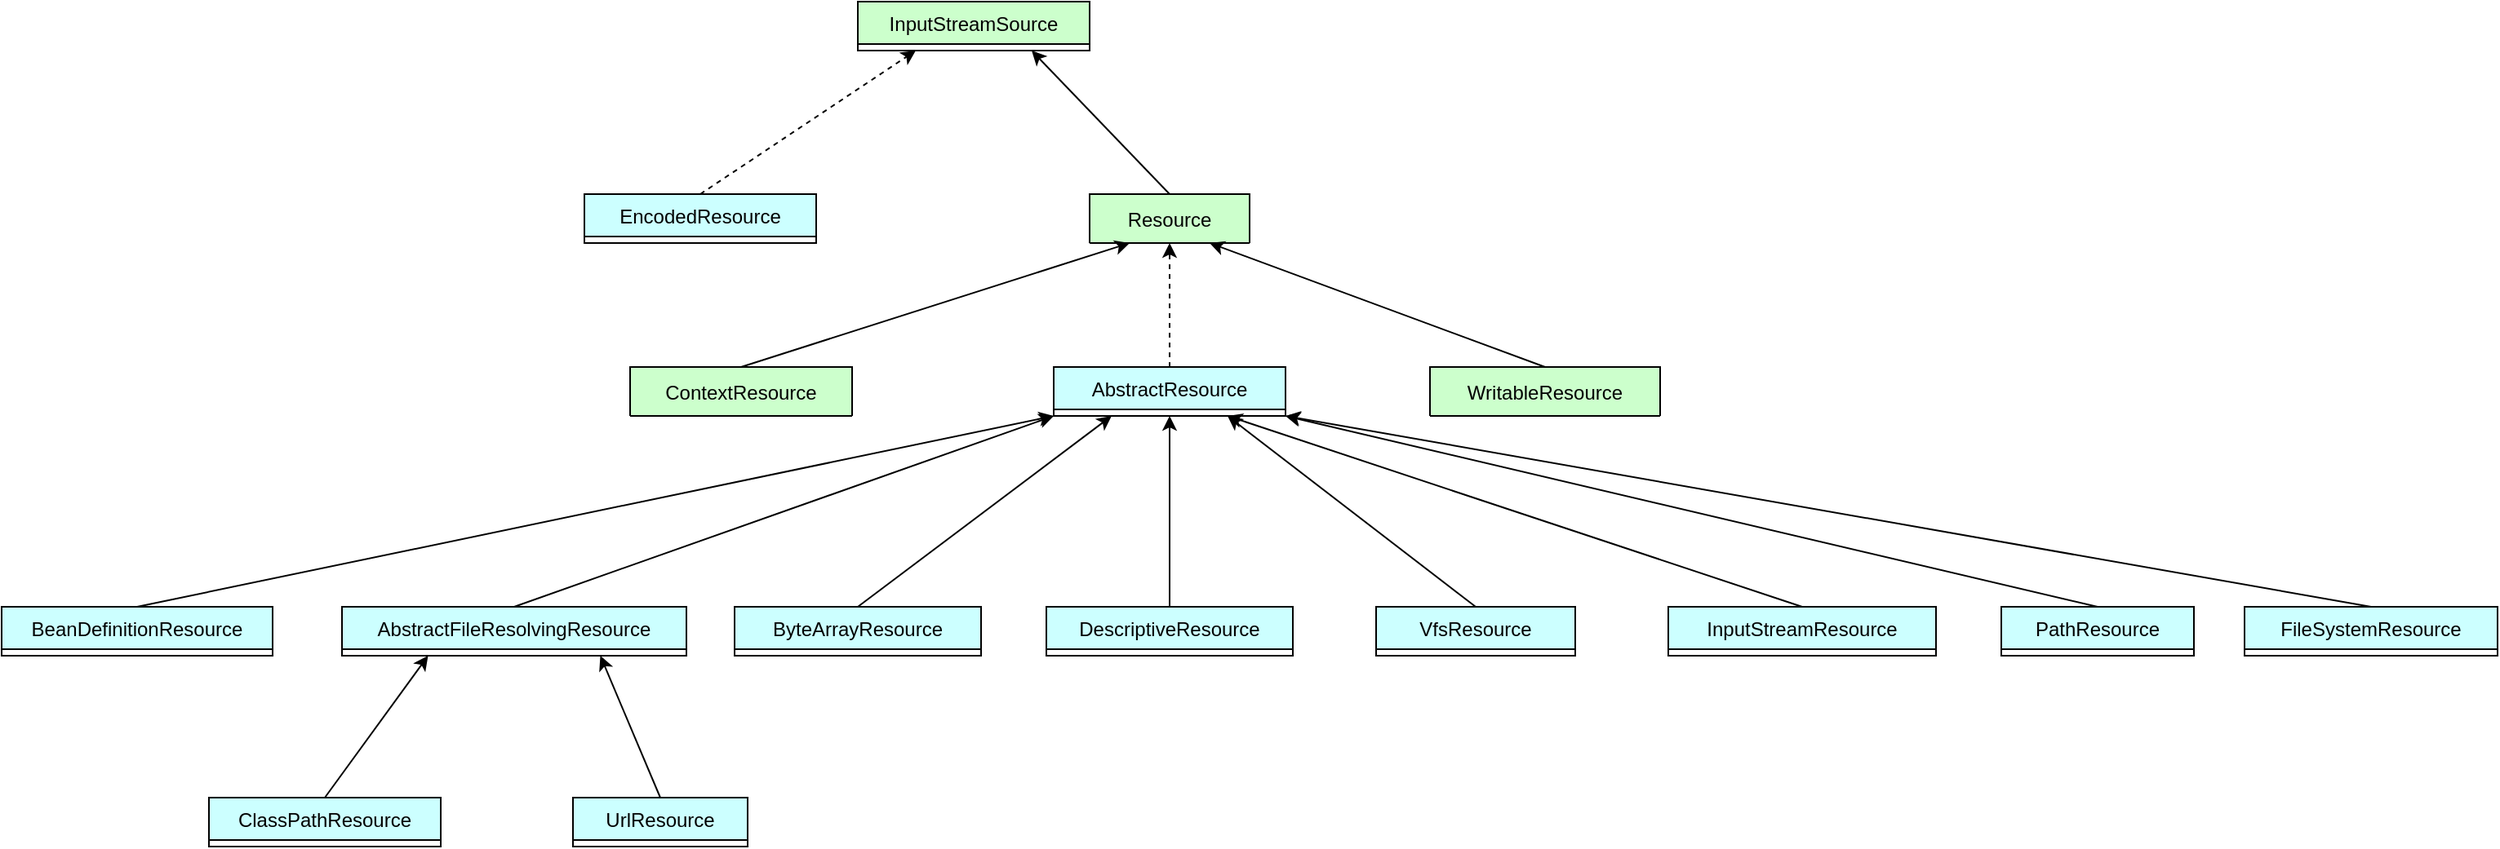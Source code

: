 <mxfile version="20.2.3" type="github">
  <diagram id="aS9pjdUC0Do7hMSleVWt" name="第 1 页">
    <mxGraphModel dx="1955" dy="896" grid="0" gridSize="10" guides="1" tooltips="1" connect="1" arrows="1" fold="1" page="1" pageScale="1" pageWidth="1654" pageHeight="1169" background="none" math="0" shadow="0">
      <root>
        <mxCell id="0" />
        <mxCell id="1" parent="0" />
        <mxCell id="eDFqkNTLr4-eCkODvhOK-2" value="InputStreamSource" style="swimlane;fontStyle=0;childLayout=stackLayout;horizontal=1;startSize=26;fillColor=#CCFFCC;horizontalStack=0;resizeParent=1;resizeParentMax=0;resizeLast=0;collapsible=1;marginBottom=0;direction=east;strokeColor=default;swimlaneLine=1;glass=0;rounded=0;shadow=0;" parent="1" vertex="1" collapsed="1">
          <mxGeometry x="582.5" y="105" width="142" height="30" as="geometry">
            <mxRectangle x="758" y="56" width="180" height="52" as="alternateBounds" />
          </mxGeometry>
        </mxCell>
        <mxCell id="eDFqkNTLr4-eCkODvhOK-3" value="" style="text;strokeColor=none;fillColor=#CCFFCC;align=left;verticalAlign=top;spacingLeft=4;spacingRight=4;overflow=hidden;rotatable=0;points=[[0,0.5],[1,0.5]];portConstraint=eastwest;" parent="eDFqkNTLr4-eCkODvhOK-2" vertex="1">
          <mxGeometry y="26" width="180" height="26" as="geometry" />
        </mxCell>
        <mxCell id="CscIat6FRDX-j5f2x0rS-14" value="EncodedResource" style="swimlane;fontStyle=0;childLayout=stackLayout;horizontal=1;startSize=26;fillColor=#CCFFFF;horizontalStack=0;resizeParent=1;resizeParentMax=0;resizeLast=0;collapsible=1;marginBottom=0;direction=east;strokeColor=default;swimlaneLine=1;glass=0;rounded=0;shadow=0;" parent="1" vertex="1" collapsed="1">
          <mxGeometry x="415" y="223" width="142" height="30" as="geometry">
            <mxRectangle x="604" y="162" width="183" height="52" as="alternateBounds" />
          </mxGeometry>
        </mxCell>
        <mxCell id="CscIat6FRDX-j5f2x0rS-15" value="" style="text;strokeColor=none;fillColor=#CCFFFF;align=left;verticalAlign=top;spacingLeft=4;spacingRight=4;overflow=hidden;rotatable=0;points=[[0,0.5],[1,0.5]];portConstraint=eastwest;" parent="CscIat6FRDX-j5f2x0rS-14" vertex="1">
          <mxGeometry y="26" width="183" height="26" as="geometry" />
        </mxCell>
        <mxCell id="CscIat6FRDX-j5f2x0rS-34" value="" style="endArrow=classic;html=1;rounded=0;exitX=0.5;exitY=0;exitDx=0;exitDy=0;entryX=0.75;entryY=1;entryDx=0;entryDy=0;" parent="1" source="pwm8pi5SUgmq0KaPsRMn-31" target="pwm8pi5SUgmq0KaPsRMn-9" edge="1">
          <mxGeometry width="50" height="50" relative="1" as="geometry">
            <mxPoint x="101" y="162" as="sourcePoint" />
            <mxPoint x="157" y="108" as="targetPoint" />
          </mxGeometry>
        </mxCell>
        <mxCell id="CscIat6FRDX-j5f2x0rS-35" value="" style="endArrow=classic;html=1;rounded=0;dashed=1;exitX=0.5;exitY=0;exitDx=0;exitDy=0;entryX=0.5;entryY=1;entryDx=0;entryDy=0;" parent="1" source="pwm8pi5SUgmq0KaPsRMn-7" target="pwm8pi5SUgmq0KaPsRMn-1" edge="1">
          <mxGeometry width="50" height="50" relative="1" as="geometry">
            <mxPoint x="95" y="346" as="sourcePoint" />
            <mxPoint x="163" y="292" as="targetPoint" />
          </mxGeometry>
        </mxCell>
        <mxCell id="pwm8pi5SUgmq0KaPsRMn-1" value="Resource" style="swimlane;fontStyle=0;childLayout=stackLayout;horizontal=1;startSize=30;fillColor=#CCFFCC;horizontalStack=0;resizeParent=1;resizeParentMax=0;resizeLast=0;collapsible=1;marginBottom=0;direction=east;strokeColor=default;swimlaneLine=1;glass=0;rounded=0;shadow=0;" vertex="1" collapsed="1" parent="1">
          <mxGeometry x="724.5" y="223" width="98" height="30" as="geometry">
            <mxRectangle x="758" y="56" width="180" height="52" as="alternateBounds" />
          </mxGeometry>
        </mxCell>
        <mxCell id="pwm8pi5SUgmq0KaPsRMn-2" value="" style="text;strokeColor=none;fillColor=#CCFFCC;align=left;verticalAlign=top;spacingLeft=4;spacingRight=4;overflow=hidden;rotatable=0;points=[[0,0.5],[1,0.5]];portConstraint=eastwest;" vertex="1" parent="pwm8pi5SUgmq0KaPsRMn-1">
          <mxGeometry y="26" width="180" height="26" as="geometry" />
        </mxCell>
        <mxCell id="pwm8pi5SUgmq0KaPsRMn-3" value="ContextResource" style="swimlane;fontStyle=0;childLayout=stackLayout;horizontal=1;startSize=30;fillColor=#CCFFCC;horizontalStack=0;resizeParent=1;resizeParentMax=0;resizeLast=0;collapsible=1;marginBottom=0;direction=east;strokeColor=default;swimlaneLine=1;glass=0;rounded=0;shadow=0;" vertex="1" collapsed="1" parent="1">
          <mxGeometry x="443" y="329" width="136" height="30" as="geometry">
            <mxRectangle x="758" y="56" width="180" height="52" as="alternateBounds" />
          </mxGeometry>
        </mxCell>
        <mxCell id="pwm8pi5SUgmq0KaPsRMn-4" value="" style="text;strokeColor=none;fillColor=#CCFFCC;align=left;verticalAlign=top;spacingLeft=4;spacingRight=4;overflow=hidden;rotatable=0;points=[[0,0.5],[1,0.5]];portConstraint=eastwest;" vertex="1" parent="pwm8pi5SUgmq0KaPsRMn-3">
          <mxGeometry y="26" width="180" height="26" as="geometry" />
        </mxCell>
        <mxCell id="pwm8pi5SUgmq0KaPsRMn-5" value="WritableResource" style="swimlane;fontStyle=0;childLayout=stackLayout;horizontal=1;startSize=30;fillColor=#CCFFCC;horizontalStack=0;resizeParent=1;resizeParentMax=0;resizeLast=0;collapsible=1;marginBottom=0;direction=east;strokeColor=default;swimlaneLine=1;glass=0;rounded=0;shadow=0;" vertex="1" collapsed="1" parent="1">
          <mxGeometry x="933" y="329" width="141" height="30" as="geometry">
            <mxRectangle x="758" y="56" width="180" height="52" as="alternateBounds" />
          </mxGeometry>
        </mxCell>
        <mxCell id="pwm8pi5SUgmq0KaPsRMn-6" value="" style="text;strokeColor=none;fillColor=#CCFFCC;align=left;verticalAlign=top;spacingLeft=4;spacingRight=4;overflow=hidden;rotatable=0;points=[[0,0.5],[1,0.5]];portConstraint=eastwest;" vertex="1" parent="pwm8pi5SUgmq0KaPsRMn-5">
          <mxGeometry y="26" width="180" height="26" as="geometry" />
        </mxCell>
        <mxCell id="pwm8pi5SUgmq0KaPsRMn-7" value="AbstractResource" style="swimlane;fontStyle=0;childLayout=stackLayout;horizontal=1;startSize=26;fillColor=#CCFFFF;horizontalStack=0;resizeParent=1;resizeParentMax=0;resizeLast=0;collapsible=1;marginBottom=0;direction=east;strokeColor=default;swimlaneLine=1;glass=0;rounded=0;shadow=0;" vertex="1" collapsed="1" parent="1">
          <mxGeometry x="702.5" y="329" width="142" height="30" as="geometry">
            <mxRectangle x="604" y="162" width="183" height="52" as="alternateBounds" />
          </mxGeometry>
        </mxCell>
        <mxCell id="pwm8pi5SUgmq0KaPsRMn-8" value="" style="text;strokeColor=none;fillColor=#CCFFFF;align=left;verticalAlign=top;spacingLeft=4;spacingRight=4;overflow=hidden;rotatable=0;points=[[0,0.5],[1,0.5]];portConstraint=eastwest;" vertex="1" parent="pwm8pi5SUgmq0KaPsRMn-7">
          <mxGeometry y="26" width="183" height="26" as="geometry" />
        </mxCell>
        <mxCell id="pwm8pi5SUgmq0KaPsRMn-9" value="AbstractFileResolvingResource" style="swimlane;fontStyle=0;childLayout=stackLayout;horizontal=1;startSize=26;fillColor=#CCFFFF;horizontalStack=0;resizeParent=1;resizeParentMax=0;resizeLast=0;collapsible=1;marginBottom=0;direction=east;strokeColor=default;swimlaneLine=1;glass=0;rounded=0;shadow=0;" vertex="1" collapsed="1" parent="1">
          <mxGeometry x="266.5" y="476" width="211" height="30" as="geometry">
            <mxRectangle x="604" y="162" width="183" height="52" as="alternateBounds" />
          </mxGeometry>
        </mxCell>
        <mxCell id="pwm8pi5SUgmq0KaPsRMn-10" value="" style="text;strokeColor=none;fillColor=#CCFFFF;align=left;verticalAlign=top;spacingLeft=4;spacingRight=4;overflow=hidden;rotatable=0;points=[[0,0.5],[1,0.5]];portConstraint=eastwest;" vertex="1" parent="pwm8pi5SUgmq0KaPsRMn-9">
          <mxGeometry y="26" width="183" height="26" as="geometry" />
        </mxCell>
        <mxCell id="pwm8pi5SUgmq0KaPsRMn-11" value="BeanDefinitionResource" style="swimlane;fontStyle=0;childLayout=stackLayout;horizontal=1;startSize=26;fillColor=#CCFFFF;horizontalStack=0;resizeParent=1;resizeParentMax=0;resizeLast=0;collapsible=1;marginBottom=0;direction=east;strokeColor=default;swimlaneLine=1;glass=0;rounded=0;shadow=0;" vertex="1" collapsed="1" parent="1">
          <mxGeometry x="58" y="476" width="166" height="30" as="geometry">
            <mxRectangle x="604" y="162" width="183" height="52" as="alternateBounds" />
          </mxGeometry>
        </mxCell>
        <mxCell id="pwm8pi5SUgmq0KaPsRMn-12" value="" style="text;strokeColor=none;fillColor=#CCFFFF;align=left;verticalAlign=top;spacingLeft=4;spacingRight=4;overflow=hidden;rotatable=0;points=[[0,0.5],[1,0.5]];portConstraint=eastwest;" vertex="1" parent="pwm8pi5SUgmq0KaPsRMn-11">
          <mxGeometry y="26" width="183" height="26" as="geometry" />
        </mxCell>
        <mxCell id="pwm8pi5SUgmq0KaPsRMn-13" value="ByteArrayResource" style="swimlane;fontStyle=0;childLayout=stackLayout;horizontal=1;startSize=26;fillColor=#CCFFFF;horizontalStack=0;resizeParent=1;resizeParentMax=0;resizeLast=0;collapsible=1;marginBottom=0;direction=east;strokeColor=default;swimlaneLine=1;glass=0;rounded=0;shadow=0;" vertex="1" collapsed="1" parent="1">
          <mxGeometry x="507" y="476" width="151" height="30" as="geometry">
            <mxRectangle x="604" y="162" width="183" height="52" as="alternateBounds" />
          </mxGeometry>
        </mxCell>
        <mxCell id="pwm8pi5SUgmq0KaPsRMn-14" value="" style="text;strokeColor=none;fillColor=#CCFFFF;align=left;verticalAlign=top;spacingLeft=4;spacingRight=4;overflow=hidden;rotatable=0;points=[[0,0.5],[1,0.5]];portConstraint=eastwest;" vertex="1" parent="pwm8pi5SUgmq0KaPsRMn-13">
          <mxGeometry y="26" width="183" height="26" as="geometry" />
        </mxCell>
        <mxCell id="pwm8pi5SUgmq0KaPsRMn-15" value="DescriptiveResource" style="swimlane;fontStyle=0;childLayout=stackLayout;horizontal=1;startSize=26;fillColor=#CCFFFF;horizontalStack=0;resizeParent=1;resizeParentMax=0;resizeLast=0;collapsible=1;marginBottom=0;direction=east;strokeColor=default;swimlaneLine=1;glass=0;rounded=0;shadow=0;" vertex="1" collapsed="1" parent="1">
          <mxGeometry x="698" y="476" width="151" height="30" as="geometry">
            <mxRectangle x="604" y="162" width="183" height="52" as="alternateBounds" />
          </mxGeometry>
        </mxCell>
        <mxCell id="pwm8pi5SUgmq0KaPsRMn-16" value="" style="text;strokeColor=none;fillColor=#CCFFFF;align=left;verticalAlign=top;spacingLeft=4;spacingRight=4;overflow=hidden;rotatable=0;points=[[0,0.5],[1,0.5]];portConstraint=eastwest;" vertex="1" parent="pwm8pi5SUgmq0KaPsRMn-15">
          <mxGeometry y="26" width="183" height="26" as="geometry" />
        </mxCell>
        <mxCell id="pwm8pi5SUgmq0KaPsRMn-21" value="VfsResource" style="swimlane;fontStyle=0;childLayout=stackLayout;horizontal=1;startSize=26;fillColor=#CCFFFF;horizontalStack=0;resizeParent=1;resizeParentMax=0;resizeLast=0;collapsible=1;marginBottom=0;direction=east;strokeColor=default;swimlaneLine=1;glass=0;rounded=0;shadow=0;" vertex="1" collapsed="1" parent="1">
          <mxGeometry x="900" y="476" width="122" height="30" as="geometry">
            <mxRectangle x="604" y="162" width="183" height="52" as="alternateBounds" />
          </mxGeometry>
        </mxCell>
        <mxCell id="pwm8pi5SUgmq0KaPsRMn-22" value="" style="text;strokeColor=none;fillColor=#CCFFFF;align=left;verticalAlign=top;spacingLeft=4;spacingRight=4;overflow=hidden;rotatable=0;points=[[0,0.5],[1,0.5]];portConstraint=eastwest;" vertex="1" parent="pwm8pi5SUgmq0KaPsRMn-21">
          <mxGeometry y="26" width="183" height="26" as="geometry" />
        </mxCell>
        <mxCell id="pwm8pi5SUgmq0KaPsRMn-23" value="InputStreamResource" style="swimlane;fontStyle=0;childLayout=stackLayout;horizontal=1;startSize=26;fillColor=#CCFFFF;horizontalStack=0;resizeParent=1;resizeParentMax=0;resizeLast=0;collapsible=1;marginBottom=0;direction=east;strokeColor=default;swimlaneLine=1;glass=0;rounded=0;shadow=0;" vertex="1" collapsed="1" parent="1">
          <mxGeometry x="1079" y="476" width="164" height="30" as="geometry">
            <mxRectangle x="604" y="162" width="183" height="52" as="alternateBounds" />
          </mxGeometry>
        </mxCell>
        <mxCell id="pwm8pi5SUgmq0KaPsRMn-24" value="" style="text;strokeColor=none;fillColor=#CCFFFF;align=left;verticalAlign=top;spacingLeft=4;spacingRight=4;overflow=hidden;rotatable=0;points=[[0,0.5],[1,0.5]];portConstraint=eastwest;" vertex="1" parent="pwm8pi5SUgmq0KaPsRMn-23">
          <mxGeometry y="26" width="183" height="26" as="geometry" />
        </mxCell>
        <mxCell id="pwm8pi5SUgmq0KaPsRMn-25" value="PathResource" style="swimlane;fontStyle=0;childLayout=stackLayout;horizontal=1;startSize=26;fillColor=#CCFFFF;horizontalStack=0;resizeParent=1;resizeParentMax=0;resizeLast=0;collapsible=1;marginBottom=0;direction=east;strokeColor=default;swimlaneLine=1;glass=0;rounded=0;shadow=0;" vertex="1" collapsed="1" parent="1">
          <mxGeometry x="1283" y="476" width="118" height="30" as="geometry">
            <mxRectangle x="604" y="162" width="183" height="52" as="alternateBounds" />
          </mxGeometry>
        </mxCell>
        <mxCell id="pwm8pi5SUgmq0KaPsRMn-26" value="" style="text;strokeColor=none;fillColor=#CCFFFF;align=left;verticalAlign=top;spacingLeft=4;spacingRight=4;overflow=hidden;rotatable=0;points=[[0,0.5],[1,0.5]];portConstraint=eastwest;" vertex="1" parent="pwm8pi5SUgmq0KaPsRMn-25">
          <mxGeometry y="26" width="183" height="26" as="geometry" />
        </mxCell>
        <mxCell id="pwm8pi5SUgmq0KaPsRMn-27" value="FileSystemResource" style="swimlane;fontStyle=0;childLayout=stackLayout;horizontal=1;startSize=26;fillColor=#CCFFFF;horizontalStack=0;resizeParent=1;resizeParentMax=0;resizeLast=0;collapsible=1;marginBottom=0;direction=east;strokeColor=default;swimlaneLine=1;glass=0;rounded=0;shadow=0;" vertex="1" collapsed="1" parent="1">
          <mxGeometry x="1432" y="476" width="155" height="30" as="geometry">
            <mxRectangle x="604" y="162" width="183" height="52" as="alternateBounds" />
          </mxGeometry>
        </mxCell>
        <mxCell id="pwm8pi5SUgmq0KaPsRMn-28" value="" style="text;strokeColor=none;fillColor=#CCFFFF;align=left;verticalAlign=top;spacingLeft=4;spacingRight=4;overflow=hidden;rotatable=0;points=[[0,0.5],[1,0.5]];portConstraint=eastwest;" vertex="1" parent="pwm8pi5SUgmq0KaPsRMn-27">
          <mxGeometry y="26" width="183" height="26" as="geometry" />
        </mxCell>
        <mxCell id="pwm8pi5SUgmq0KaPsRMn-29" value="ClassPathResource" style="swimlane;fontStyle=0;childLayout=stackLayout;horizontal=1;startSize=26;fillColor=#CCFFFF;horizontalStack=0;resizeParent=1;resizeParentMax=0;resizeLast=0;collapsible=1;marginBottom=0;direction=east;strokeColor=default;swimlaneLine=1;glass=0;rounded=0;shadow=0;" vertex="1" collapsed="1" parent="1">
          <mxGeometry x="185" y="593" width="142" height="30" as="geometry">
            <mxRectangle x="604" y="162" width="183" height="52" as="alternateBounds" />
          </mxGeometry>
        </mxCell>
        <mxCell id="pwm8pi5SUgmq0KaPsRMn-30" value="" style="text;strokeColor=none;fillColor=#CCFFFF;align=left;verticalAlign=top;spacingLeft=4;spacingRight=4;overflow=hidden;rotatable=0;points=[[0,0.5],[1,0.5]];portConstraint=eastwest;" vertex="1" parent="pwm8pi5SUgmq0KaPsRMn-29">
          <mxGeometry y="26" width="183" height="26" as="geometry" />
        </mxCell>
        <mxCell id="pwm8pi5SUgmq0KaPsRMn-31" value="UrlResource" style="swimlane;fontStyle=0;childLayout=stackLayout;horizontal=1;startSize=26;fillColor=#CCFFFF;horizontalStack=0;resizeParent=1;resizeParentMax=0;resizeLast=0;collapsible=1;marginBottom=0;direction=east;strokeColor=default;swimlaneLine=1;glass=0;rounded=0;shadow=0;" vertex="1" collapsed="1" parent="1">
          <mxGeometry x="408" y="593" width="107" height="30" as="geometry">
            <mxRectangle x="604" y="162" width="183" height="52" as="alternateBounds" />
          </mxGeometry>
        </mxCell>
        <mxCell id="pwm8pi5SUgmq0KaPsRMn-32" value="" style="text;strokeColor=none;fillColor=#CCFFFF;align=left;verticalAlign=top;spacingLeft=4;spacingRight=4;overflow=hidden;rotatable=0;points=[[0,0.5],[1,0.5]];portConstraint=eastwest;" vertex="1" parent="pwm8pi5SUgmq0KaPsRMn-31">
          <mxGeometry y="26" width="183" height="26" as="geometry" />
        </mxCell>
        <mxCell id="pwm8pi5SUgmq0KaPsRMn-37" value="" style="endArrow=classic;html=1;rounded=0;dashed=1;exitX=0.5;exitY=0;exitDx=0;exitDy=0;entryX=0.25;entryY=1;entryDx=0;entryDy=0;" edge="1" parent="1" source="CscIat6FRDX-j5f2x0rS-14" target="eDFqkNTLr4-eCkODvhOK-2">
          <mxGeometry width="50" height="50" relative="1" as="geometry">
            <mxPoint x="105" y="356" as="sourcePoint" />
            <mxPoint x="173" y="302" as="targetPoint" />
          </mxGeometry>
        </mxCell>
        <mxCell id="pwm8pi5SUgmq0KaPsRMn-38" value="" style="endArrow=classic;html=1;rounded=0;exitX=0.5;exitY=0;exitDx=0;exitDy=0;entryX=1;entryY=1;entryDx=0;entryDy=0;" edge="1" parent="1" source="pwm8pi5SUgmq0KaPsRMn-27" target="pwm8pi5SUgmq0KaPsRMn-7">
          <mxGeometry width="50" height="50" relative="1" as="geometry">
            <mxPoint x="129" y="237" as="sourcePoint" />
            <mxPoint x="185" y="183" as="targetPoint" />
          </mxGeometry>
        </mxCell>
        <mxCell id="pwm8pi5SUgmq0KaPsRMn-39" value="" style="endArrow=classic;html=1;rounded=0;exitX=0.5;exitY=0;exitDx=0;exitDy=0;entryX=0.75;entryY=1;entryDx=0;entryDy=0;" edge="1" parent="1" source="pwm8pi5SUgmq0KaPsRMn-23" target="pwm8pi5SUgmq0KaPsRMn-7">
          <mxGeometry width="50" height="50" relative="1" as="geometry">
            <mxPoint x="139" y="247" as="sourcePoint" />
            <mxPoint x="195" y="193" as="targetPoint" />
          </mxGeometry>
        </mxCell>
        <mxCell id="pwm8pi5SUgmq0KaPsRMn-40" value="" style="endArrow=classic;html=1;rounded=0;exitX=0.5;exitY=0;exitDx=0;exitDy=0;entryX=0.75;entryY=1;entryDx=0;entryDy=0;" edge="1" parent="1" source="pwm8pi5SUgmq0KaPsRMn-21" target="pwm8pi5SUgmq0KaPsRMn-7">
          <mxGeometry width="50" height="50" relative="1" as="geometry">
            <mxPoint x="149" y="257" as="sourcePoint" />
            <mxPoint x="205" y="203" as="targetPoint" />
          </mxGeometry>
        </mxCell>
        <mxCell id="pwm8pi5SUgmq0KaPsRMn-41" value="" style="endArrow=classic;html=1;rounded=0;exitX=0.5;exitY=0;exitDx=0;exitDy=0;entryX=0.5;entryY=1;entryDx=0;entryDy=0;" edge="1" parent="1" source="pwm8pi5SUgmq0KaPsRMn-15" target="pwm8pi5SUgmq0KaPsRMn-7">
          <mxGeometry width="50" height="50" relative="1" as="geometry">
            <mxPoint x="159" y="267" as="sourcePoint" />
            <mxPoint x="215" y="213" as="targetPoint" />
          </mxGeometry>
        </mxCell>
        <mxCell id="pwm8pi5SUgmq0KaPsRMn-42" value="" style="endArrow=classic;html=1;rounded=0;exitX=0.5;exitY=0;exitDx=0;exitDy=0;entryX=0.25;entryY=1;entryDx=0;entryDy=0;" edge="1" parent="1" source="pwm8pi5SUgmq0KaPsRMn-13" target="pwm8pi5SUgmq0KaPsRMn-7">
          <mxGeometry width="50" height="50" relative="1" as="geometry">
            <mxPoint x="169" y="277" as="sourcePoint" />
            <mxPoint x="225" y="223" as="targetPoint" />
          </mxGeometry>
        </mxCell>
        <mxCell id="pwm8pi5SUgmq0KaPsRMn-43" value="" style="endArrow=classic;html=1;rounded=0;exitX=0.5;exitY=0;exitDx=0;exitDy=0;entryX=0;entryY=1;entryDx=0;entryDy=0;" edge="1" parent="1" source="pwm8pi5SUgmq0KaPsRMn-9" target="pwm8pi5SUgmq0KaPsRMn-7">
          <mxGeometry width="50" height="50" relative="1" as="geometry">
            <mxPoint x="179" y="287" as="sourcePoint" />
            <mxPoint x="235" y="233" as="targetPoint" />
          </mxGeometry>
        </mxCell>
        <mxCell id="pwm8pi5SUgmq0KaPsRMn-44" value="" style="endArrow=classic;html=1;rounded=0;exitX=0.5;exitY=0;exitDx=0;exitDy=0;entryX=0;entryY=1;entryDx=0;entryDy=0;" edge="1" parent="1" source="pwm8pi5SUgmq0KaPsRMn-11" target="pwm8pi5SUgmq0KaPsRMn-7">
          <mxGeometry width="50" height="50" relative="1" as="geometry">
            <mxPoint x="189" y="297" as="sourcePoint" />
            <mxPoint x="245" y="243" as="targetPoint" />
          </mxGeometry>
        </mxCell>
        <mxCell id="pwm8pi5SUgmq0KaPsRMn-45" value="" style="endArrow=classic;html=1;rounded=0;exitX=0.5;exitY=0;exitDx=0;exitDy=0;entryX=0.75;entryY=1;entryDx=0;entryDy=0;" edge="1" parent="1" source="pwm8pi5SUgmq0KaPsRMn-5" target="pwm8pi5SUgmq0KaPsRMn-1">
          <mxGeometry width="50" height="50" relative="1" as="geometry">
            <mxPoint x="199" y="307" as="sourcePoint" />
            <mxPoint x="255" y="253" as="targetPoint" />
          </mxGeometry>
        </mxCell>
        <mxCell id="pwm8pi5SUgmq0KaPsRMn-46" value="" style="endArrow=classic;html=1;rounded=0;exitX=0.5;exitY=0;exitDx=0;exitDy=0;entryX=0.25;entryY=1;entryDx=0;entryDy=0;" edge="1" parent="1" source="pwm8pi5SUgmq0KaPsRMn-3" target="pwm8pi5SUgmq0KaPsRMn-1">
          <mxGeometry width="50" height="50" relative="1" as="geometry">
            <mxPoint x="209" y="317" as="sourcePoint" />
            <mxPoint x="265" y="263" as="targetPoint" />
          </mxGeometry>
        </mxCell>
        <mxCell id="pwm8pi5SUgmq0KaPsRMn-47" value="" style="endArrow=classic;html=1;rounded=0;exitX=0.5;exitY=0;exitDx=0;exitDy=0;entryX=0.75;entryY=1;entryDx=0;entryDy=0;" edge="1" parent="1" source="pwm8pi5SUgmq0KaPsRMn-1" target="eDFqkNTLr4-eCkODvhOK-2">
          <mxGeometry width="50" height="50" relative="1" as="geometry">
            <mxPoint x="219" y="327" as="sourcePoint" />
            <mxPoint x="275" y="273" as="targetPoint" />
          </mxGeometry>
        </mxCell>
        <mxCell id="pwm8pi5SUgmq0KaPsRMn-48" value="" style="endArrow=classic;html=1;rounded=0;exitX=0.5;exitY=0;exitDx=0;exitDy=0;entryX=0.25;entryY=1;entryDx=0;entryDy=0;" edge="1" parent="1" source="pwm8pi5SUgmq0KaPsRMn-29" target="pwm8pi5SUgmq0KaPsRMn-9">
          <mxGeometry width="50" height="50" relative="1" as="geometry">
            <mxPoint x="111" y="172" as="sourcePoint" />
            <mxPoint x="167" y="118" as="targetPoint" />
          </mxGeometry>
        </mxCell>
        <mxCell id="pwm8pi5SUgmq0KaPsRMn-49" value="" style="endArrow=classic;html=1;rounded=0;exitX=0.5;exitY=0;exitDx=0;exitDy=0;entryX=1;entryY=1;entryDx=0;entryDy=0;" edge="1" parent="1" source="pwm8pi5SUgmq0KaPsRMn-25" target="pwm8pi5SUgmq0KaPsRMn-7">
          <mxGeometry width="50" height="50" relative="1" as="geometry">
            <mxPoint x="139" y="247" as="sourcePoint" />
            <mxPoint x="195" y="193" as="targetPoint" />
          </mxGeometry>
        </mxCell>
      </root>
    </mxGraphModel>
  </diagram>
</mxfile>
